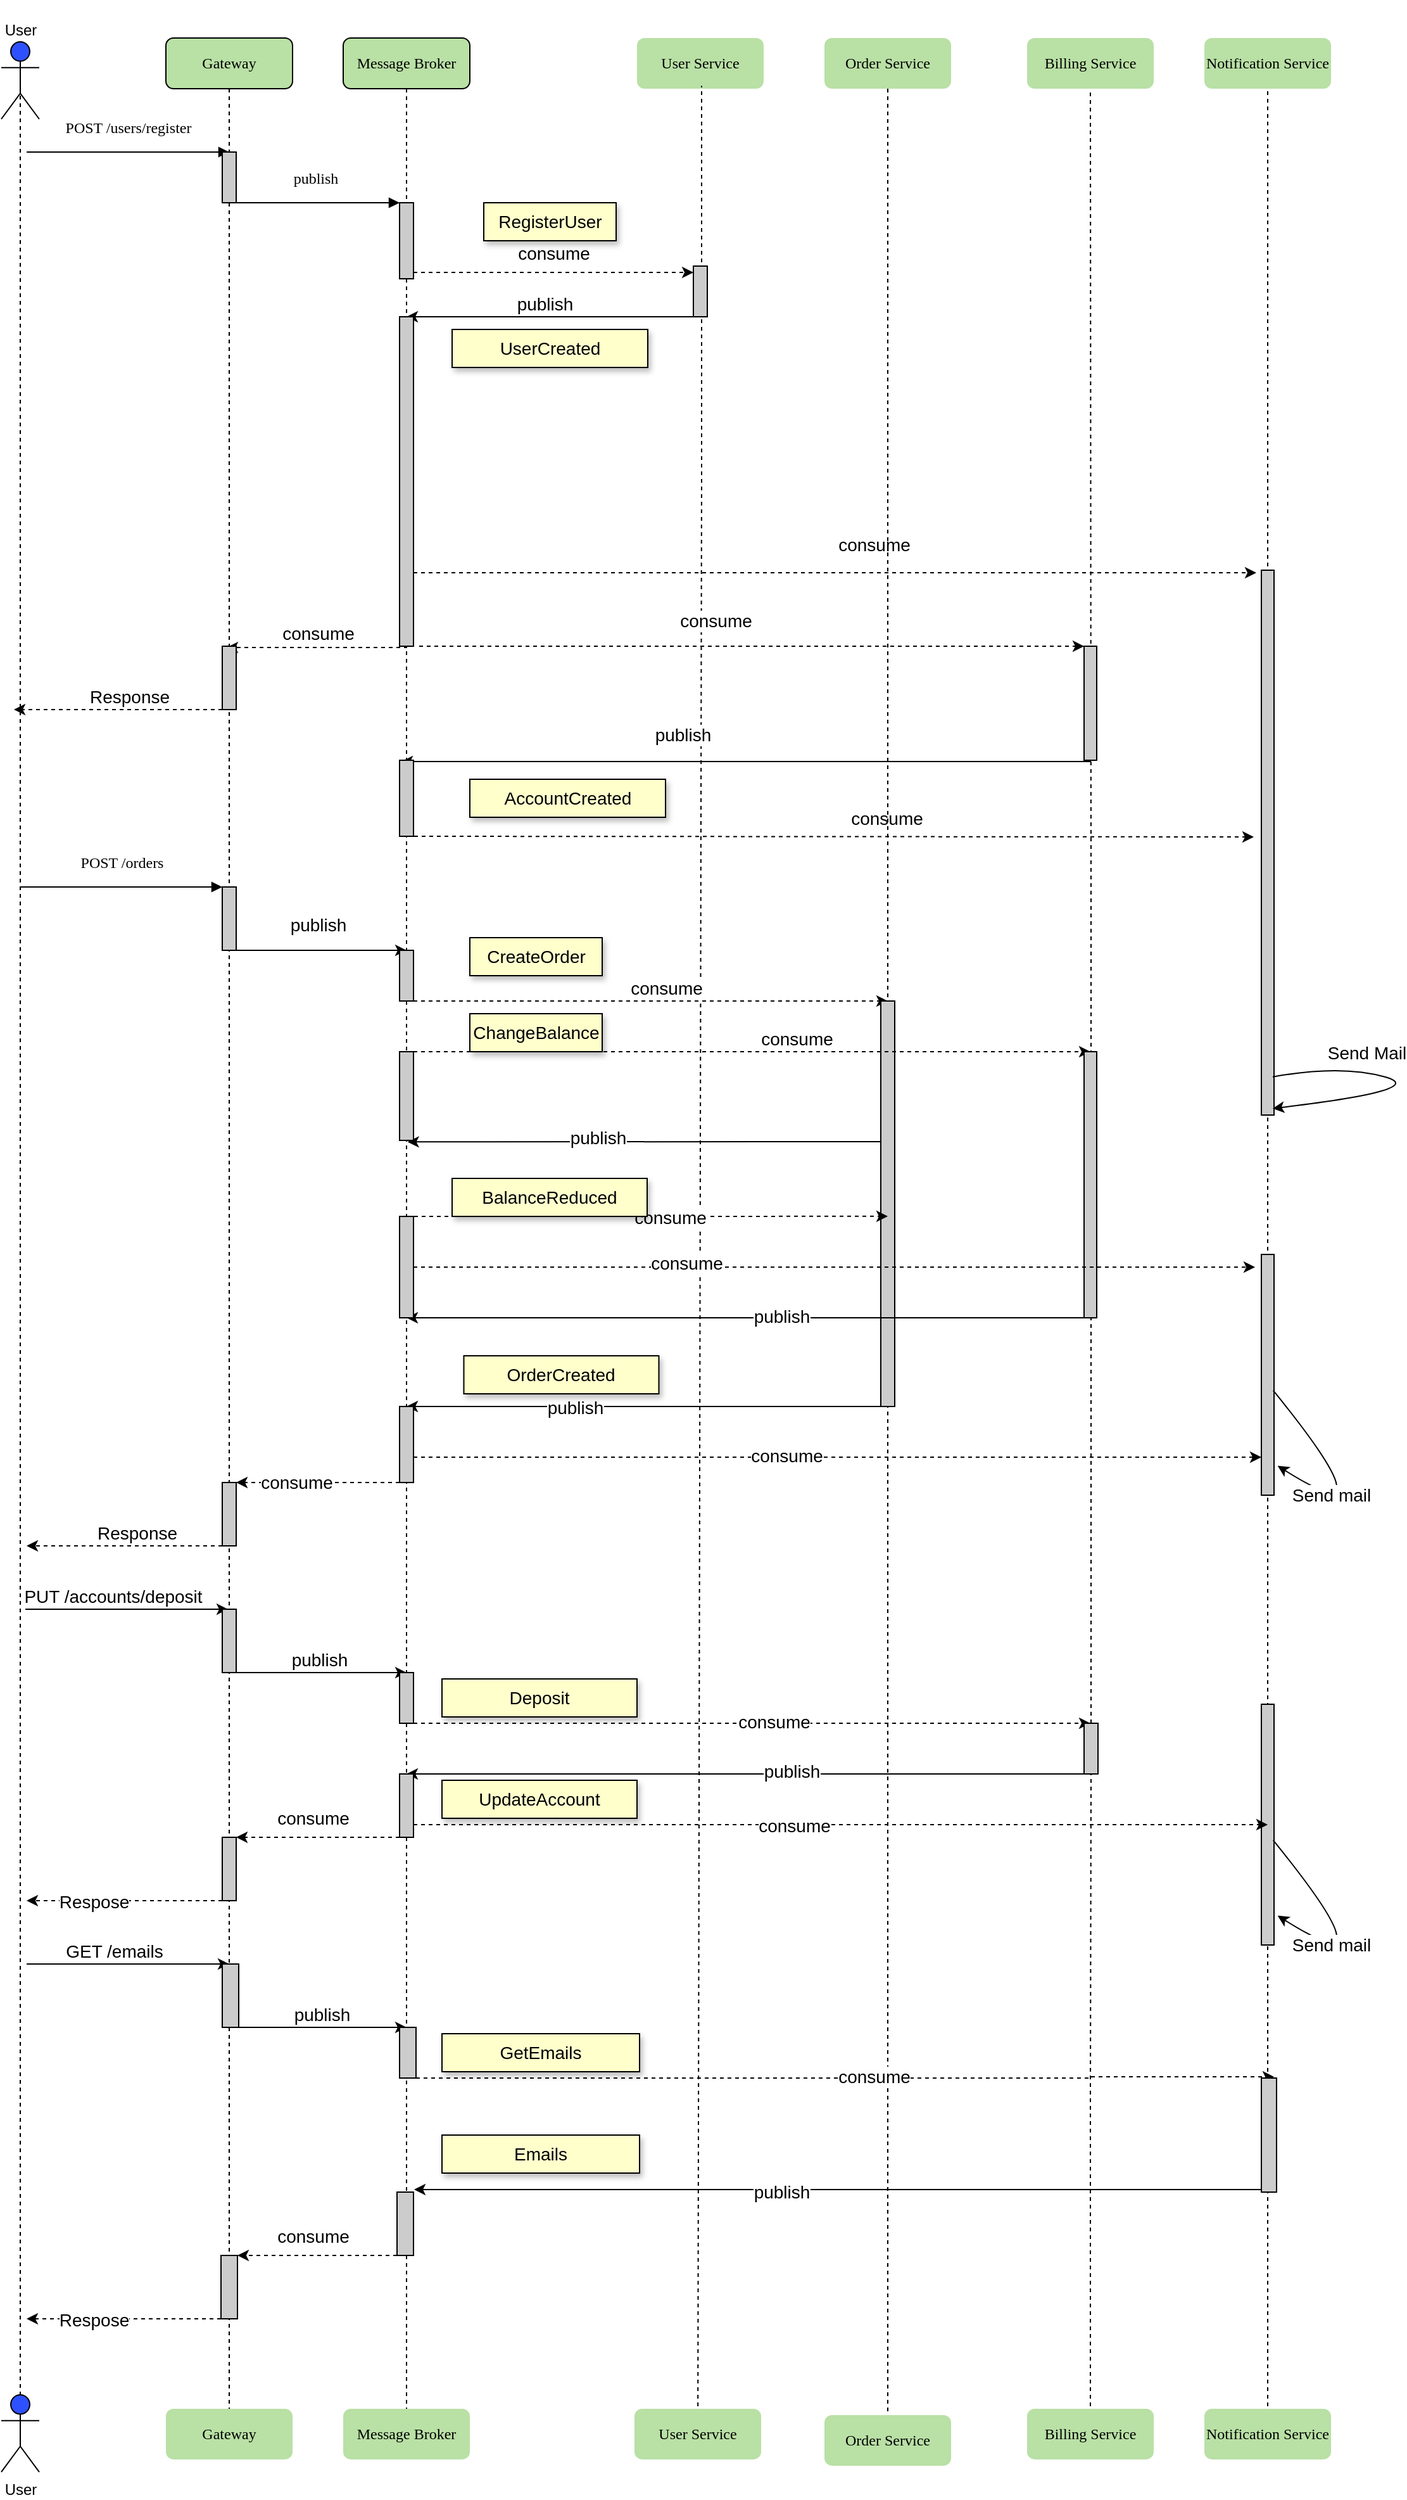 <mxfile version="14.6.13" type="device"><diagram name="Page-1" id="13e1069c-82ec-6db2-03f1-153e76fe0fe0"><mxGraphModel dx="1182" dy="802" grid="1" gridSize="10" guides="1" tooltips="1" connect="1" arrows="1" fold="1" page="1" pageScale="1" pageWidth="1100" pageHeight="850" background="#ffffff" math="0" shadow="0"><root><mxCell id="0"/><mxCell id="1" parent="0"/><mxCell id="2SGo871ynbZVCUoKekH2-67" style="edgeStyle=elbowEdgeStyle;rounded=0;sketch=0;orthogonalLoop=1;jettySize=auto;elbow=vertical;html=1;shadow=0;dashed=1;fontSize=14;endArrow=none;endFill=0;" parent="1" source="2SGo871ynbZVCUoKekH2-16" target="7baba1c4bc27f4b0-5" edge="1"><mxGeometry relative="1" as="geometry"><mxPoint x="1040" y="930" as="sourcePoint"/></mxGeometry></mxCell><mxCell id="7baba1c4bc27f4b0-3" value="User Service" style="shape=umlLifeline;perimeter=lifelinePerimeter;whiteSpace=wrap;html=1;container=1;collapsible=0;recursiveResize=0;outlineConnect=0;rounded=1;shadow=0;comic=0;labelBackgroundColor=none;strokeWidth=1;fontFamily=Verdana;fontSize=12;align=center;fillColor=#B9E0A5;strokeColor=none;" parent="1" vertex="1"><mxGeometry x="542" y="70" width="100" height="630" as="geometry"/></mxCell><mxCell id="7baba1c4bc27f4b0-4" value="Billing Service" style="shape=umlLifeline;perimeter=lifelinePerimeter;whiteSpace=wrap;html=1;container=1;collapsible=0;recursiveResize=0;outlineConnect=0;rounded=1;shadow=0;comic=0;labelBackgroundColor=none;strokeWidth=1;fontFamily=Verdana;fontSize=12;align=center;fillColor=#B9E0A5;strokeColor=none;" parent="1" vertex="1"><mxGeometry x="850" y="70" width="100" height="40" as="geometry"/></mxCell><mxCell id="7baba1c4bc27f4b0-5" value="Notification Service" style="shape=umlLifeline;perimeter=lifelinePerimeter;whiteSpace=wrap;html=1;container=1;collapsible=0;recursiveResize=0;outlineConnect=0;rounded=1;shadow=0;comic=0;labelBackgroundColor=none;strokeWidth=1;fontFamily=Verdana;fontSize=12;align=center;fillColor=#B9E0A5;strokeColor=none;" parent="1" vertex="1"><mxGeometry x="990" y="70" width="100" height="40" as="geometry"/></mxCell><mxCell id="7baba1c4bc27f4b0-19" value="" style="html=1;points=[];perimeter=orthogonalPerimeter;rounded=0;shadow=0;comic=0;labelBackgroundColor=none;strokeWidth=1;fontFamily=Verdana;fontSize=12;align=center;fillColor=#CCCCCC;" parent="1" vertex="1"><mxGeometry x="1035" y="490" width="10" height="430" as="geometry"/></mxCell><mxCell id="2SGo871ynbZVCUoKekH2-10" value="" style="group" parent="1" vertex="1" connectable="0"><mxGeometry x="40" y="40" width="30" height="650" as="geometry"/></mxCell><mxCell id="2SGo871ynbZVCUoKekH2-1" value="User" style="shape=umlActor;verticalLabelPosition=top;verticalAlign=bottom;html=1;outlineConnect=0;fillColor=#2E51FF;labelPosition=center;align=center;" parent="2SGo871ynbZVCUoKekH2-10" vertex="1"><mxGeometry y="33.051" width="30" height="60.937" as="geometry"/></mxCell><mxCell id="2SGo871ynbZVCUoKekH2-63" style="edgeStyle=elbowEdgeStyle;rounded=0;sketch=0;orthogonalLoop=1;jettySize=auto;elbow=vertical;html=1;entryX=0.51;entryY=0.06;entryDx=0;entryDy=0;entryPerimeter=0;shadow=0;dashed=1;fontSize=14;endArrow=none;endFill=0;" parent="1" source="2SGo871ynbZVCUoKekH2-13" target="7baba1c4bc27f4b0-3" edge="1"><mxGeometry relative="1" as="geometry"><mxPoint x="591.5" y="820" as="sourcePoint"/><Array as="points"><mxPoint x="593" y="420"/></Array></mxGeometry></mxCell><mxCell id="2SGo871ynbZVCUoKekH2-13" value="User Service" style="shape=umlLifeline;perimeter=lifelinePerimeter;whiteSpace=wrap;html=1;container=0;collapsible=0;recursiveResize=0;outlineConnect=0;rounded=1;shadow=0;comic=0;labelBackgroundColor=none;strokeWidth=1;fontFamily=Verdana;fontSize=12;align=center;fillColor=#B9E0A5;strokeColor=none;" parent="1" vertex="1"><mxGeometry x="540" y="1940.94" width="100" height="50" as="geometry"/></mxCell><mxCell id="2SGo871ynbZVCUoKekH2-65" style="edgeStyle=elbowEdgeStyle;rounded=0;sketch=0;orthogonalLoop=1;jettySize=auto;elbow=vertical;html=1;shadow=0;dashed=1;fontSize=14;endArrow=none;endFill=0;startArrow=none;" parent="1" source="PT2ztlBjBJX27ebgsOIJ-13" target="7baba1c4bc27f4b0-4" edge="1"><mxGeometry relative="1" as="geometry"><mxPoint x="900" y="930" as="sourcePoint"/><mxPoint x="920" y="220" as="targetPoint"/></mxGeometry></mxCell><mxCell id="2SGo871ynbZVCUoKekH2-16" value="Notification Service" style="shape=umlLifeline;perimeter=lifelinePerimeter;whiteSpace=wrap;html=1;container=0;collapsible=0;recursiveResize=0;outlineConnect=0;rounded=1;shadow=0;comic=0;labelBackgroundColor=none;strokeWidth=1;fontFamily=Verdana;fontSize=12;align=center;fillColor=#B9E0A5;strokeColor=none;" parent="1" vertex="1"><mxGeometry x="990" y="1940.94" width="100" height="50" as="geometry"/></mxCell><mxCell id="2SGo871ynbZVCUoKekH2-18" style="edgeStyle=elbowEdgeStyle;rounded=0;sketch=0;orthogonalLoop=1;jettySize=auto;elbow=vertical;html=1;exitX=0.5;exitY=0.5;exitDx=0;exitDy=0;exitPerimeter=0;shadow=0;endArrow=none;endFill=0;dashed=1;" parent="1" source="2SGo871ynbZVCUoKekH2-1" target="2SGo871ynbZVCUoKekH2-8" edge="1"><mxGeometry relative="1" as="geometry"><mxPoint x="55" y="680" as="targetPoint"/></mxGeometry></mxCell><mxCell id="2SGo871ynbZVCUoKekH2-24" style="edgeStyle=elbowEdgeStyle;rounded=0;sketch=0;orthogonalLoop=1;jettySize=auto;elbow=vertical;html=1;shadow=0;dashed=1;endArrow=none;endFill=0;" parent="1" source="2SGo871ynbZVCUoKekH2-20" target="2SGo871ynbZVCUoKekH2-22" edge="1"><mxGeometry relative="1" as="geometry"/></mxCell><mxCell id="2SGo871ynbZVCUoKekH2-20" value="Gateway" style="shape=umlLifeline;perimeter=lifelinePerimeter;whiteSpace=wrap;html=1;container=1;collapsible=0;recursiveResize=0;outlineConnect=0;rounded=1;shadow=0;comic=0;labelBackgroundColor=none;strokeWidth=1;fontFamily=Verdana;fontSize=12;align=center;fillColor=#B9E0A5;size=40;" parent="1" vertex="1"><mxGeometry x="170" y="70" width="100" height="40" as="geometry"/></mxCell><mxCell id="2SGo871ynbZVCUoKekH2-22" value="Gateway" style="shape=umlLifeline;perimeter=lifelinePerimeter;whiteSpace=wrap;html=1;container=0;collapsible=0;recursiveResize=0;outlineConnect=0;rounded=1;shadow=0;comic=0;labelBackgroundColor=none;strokeWidth=1;fontFamily=Verdana;fontSize=12;align=center;fillColor=#B9E0A5;strokeColor=none;" parent="1" vertex="1"><mxGeometry x="170" y="1940.94" width="100" height="50" as="geometry"/></mxCell><mxCell id="7baba1c4bc27f4b0-11" value="POST /users/register" style="html=1;verticalAlign=bottom;endArrow=block;labelBackgroundColor=none;fontFamily=Verdana;fontSize=12;edgeStyle=elbowEdgeStyle;elbow=vertical;" parent="1" edge="1"><mxGeometry y="10" relative="1" as="geometry"><mxPoint x="60" y="160" as="sourcePoint"/><mxPoint x="220" y="160" as="targetPoint"/><Array as="points"/><mxPoint as="offset"/></mxGeometry></mxCell><mxCell id="2SGo871ynbZVCUoKekH2-26" style="edgeStyle=elbowEdgeStyle;rounded=0;sketch=0;orthogonalLoop=1;jettySize=auto;elbow=vertical;html=1;shadow=0;dashed=1;endArrow=none;endFill=0;" parent="1" source="2SGo871ynbZVCUoKekH2-27" target="2SGo871ynbZVCUoKekH2-28" edge="1"><mxGeometry relative="1" as="geometry"/></mxCell><mxCell id="2SGo871ynbZVCUoKekH2-27" value="Message Broker" style="shape=umlLifeline;perimeter=lifelinePerimeter;whiteSpace=wrap;html=1;container=1;collapsible=0;recursiveResize=0;outlineConnect=0;rounded=1;shadow=0;comic=0;labelBackgroundColor=none;strokeWidth=1;fontFamily=Verdana;fontSize=12;align=center;fillColor=#B9E0A5;size=40;" parent="1" vertex="1"><mxGeometry x="310" y="70" width="100" height="40" as="geometry"/></mxCell><mxCell id="2SGo871ynbZVCUoKekH2-28" value="Message Broker" style="shape=umlLifeline;perimeter=lifelinePerimeter;whiteSpace=wrap;html=1;container=0;collapsible=0;recursiveResize=0;outlineConnect=0;rounded=1;shadow=0;comic=0;labelBackgroundColor=none;strokeWidth=1;fontFamily=Verdana;fontSize=12;align=center;fillColor=#B9E0A5;strokeColor=none;" parent="1" vertex="1"><mxGeometry x="310" y="1940.94" width="100" height="50" as="geometry"/></mxCell><mxCell id="2SGo871ynbZVCUoKekH2-51" style="edgeStyle=elbowEdgeStyle;rounded=0;sketch=0;orthogonalLoop=1;jettySize=auto;elbow=vertical;html=1;shadow=0;dashed=1;fontSize=14;endArrow=classic;endFill=1;" parent="1" source="2SGo871ynbZVCUoKekH2-29" target="2SGo871ynbZVCUoKekH2-32" edge="1"><mxGeometry relative="1" as="geometry"/></mxCell><mxCell id="2SGo871ynbZVCUoKekH2-53" value="consume" style="edgeLabel;html=1;align=center;verticalAlign=middle;resizable=0;points=[];fontSize=14;" parent="2SGo871ynbZVCUoKekH2-51" vertex="1" connectable="0"><mxGeometry x="0.292" y="-3" relative="1" as="geometry"><mxPoint x="-33" y="-18" as="offset"/></mxGeometry></mxCell><mxCell id="2SGo871ynbZVCUoKekH2-29" value="" style="html=1;points=[];perimeter=orthogonalPerimeter;rounded=0;shadow=0;comic=0;labelBackgroundColor=none;strokeWidth=1;fontFamily=Verdana;fontSize=12;align=center;fillColor=#CCCCCC;" parent="1" vertex="1"><mxGeometry x="354.5" y="200" width="11" height="60" as="geometry"/></mxCell><mxCell id="2SGo871ynbZVCUoKekH2-30" value="publish" style="html=1;verticalAlign=bottom;endArrow=block;labelBackgroundColor=none;fontFamily=Verdana;fontSize=12;edgeStyle=elbowEdgeStyle;elbow=vertical;" parent="1" target="2SGo871ynbZVCUoKekH2-29" edge="1"><mxGeometry y="10" relative="1" as="geometry"><mxPoint x="220" y="200" as="sourcePoint"/><mxPoint x="320" y="190" as="targetPoint"/><Array as="points"><mxPoint x="287" y="200"/></Array><mxPoint as="offset"/></mxGeometry></mxCell><mxCell id="2SGo871ynbZVCUoKekH2-35" style="edgeStyle=elbowEdgeStyle;rounded=0;sketch=0;orthogonalLoop=1;jettySize=auto;elbow=vertical;html=1;shadow=0;fontSize=14;endArrow=classic;endFill=1;" parent="1" source="2SGo871ynbZVCUoKekH2-32" edge="1"><mxGeometry relative="1" as="geometry"><mxPoint x="360" y="290" as="targetPoint"/><Array as="points"><mxPoint x="400" y="290"/></Array></mxGeometry></mxCell><mxCell id="2SGo871ynbZVCUoKekH2-36" value="publish" style="edgeLabel;html=1;align=center;verticalAlign=middle;resizable=0;points=[];fontSize=14;" parent="2SGo871ynbZVCUoKekH2-35" vertex="1" connectable="0"><mxGeometry x="0.036" y="1" relative="1" as="geometry"><mxPoint y="-11" as="offset"/></mxGeometry></mxCell><mxCell id="2SGo871ynbZVCUoKekH2-32" value="" style="html=1;points=[];perimeter=orthogonalPerimeter;rounded=0;shadow=0;comic=0;labelBackgroundColor=none;strokeWidth=1;fontFamily=Verdana;fontSize=12;align=center;fillColor=#CCCCCC;" parent="1" vertex="1"><mxGeometry x="586.5" y="250" width="11" height="40" as="geometry"/></mxCell><mxCell id="2SGo871ynbZVCUoKekH2-37" value="RegisterUser" style="rounded=0;whiteSpace=wrap;html=1;shadow=1;fontSize=14;strokeColor=#000000;fillColor=#FFFFCC;" parent="1" vertex="1"><mxGeometry x="421" y="200" width="104.5" height="30" as="geometry"/></mxCell><mxCell id="2SGo871ynbZVCUoKekH2-38" value="UserCreated" style="rounded=0;whiteSpace=wrap;html=1;shadow=1;fontSize=14;strokeColor=#000000;fillColor=#FFFFCC;" parent="1" vertex="1"><mxGeometry x="396" y="300" width="154.5" height="30" as="geometry"/></mxCell><mxCell id="2SGo871ynbZVCUoKekH2-128" style="edgeStyle=elbowEdgeStyle;rounded=0;sketch=0;orthogonalLoop=1;jettySize=auto;elbow=vertical;html=1;entryX=-0.4;entryY=0.005;entryDx=0;entryDy=0;entryPerimeter=0;shadow=0;dashed=1;fontSize=14;startArrow=none;startFill=0;endArrow=classic;endFill=1;" parent="1" source="2SGo871ynbZVCUoKekH2-40" target="7baba1c4bc27f4b0-19" edge="1"><mxGeometry relative="1" as="geometry"/></mxCell><mxCell id="2SGo871ynbZVCUoKekH2-129" value="consume" style="edgeLabel;html=1;align=center;verticalAlign=middle;resizable=0;points=[];fontSize=14;" parent="2SGo871ynbZVCUoKekH2-128" vertex="1" connectable="0"><mxGeometry x="0.035" y="-2" relative="1" as="geometry"><mxPoint x="19" y="-24" as="offset"/></mxGeometry></mxCell><mxCell id="2SGo871ynbZVCUoKekH2-132" style="edgeStyle=elbowEdgeStyle;rounded=0;sketch=0;orthogonalLoop=1;jettySize=auto;elbow=vertical;html=1;entryX=0.318;entryY=0.02;entryDx=0;entryDy=0;entryPerimeter=0;shadow=0;dashed=1;fontSize=14;startArrow=none;startFill=0;endArrow=classic;endFill=1;" parent="1" source="2SGo871ynbZVCUoKekH2-40" target="2SGo871ynbZVCUoKekH2-79" edge="1"><mxGeometry relative="1" as="geometry"><Array as="points"><mxPoint x="290" y="551"/></Array></mxGeometry></mxCell><mxCell id="2SGo871ynbZVCUoKekH2-133" value="consume" style="edgeLabel;html=1;align=center;verticalAlign=middle;resizable=0;points=[];fontSize=14;" parent="2SGo871ynbZVCUoKekH2-132" vertex="1" connectable="0"><mxGeometry x="0.287" y="4" relative="1" as="geometry"><mxPoint x="21" y="-15" as="offset"/></mxGeometry></mxCell><mxCell id="2SGo871ynbZVCUoKekH2-40" value="" style="html=1;points=[];perimeter=orthogonalPerimeter;rounded=0;shadow=0;comic=0;labelBackgroundColor=none;strokeWidth=1;fontFamily=Verdana;fontSize=12;align=center;fillColor=#CCCCCC;" parent="1" vertex="1"><mxGeometry x="354.5" y="290" width="11" height="260" as="geometry"/></mxCell><mxCell id="2SGo871ynbZVCUoKekH2-8" value="User" style="shape=umlActor;verticalLabelPosition=bottom;verticalAlign=top;html=1;outlineConnect=0;fillColor=#2E51FF;" parent="1" vertex="1"><mxGeometry x="40" y="1930.003" width="30" height="60.937" as="geometry"/></mxCell><mxCell id="2SGo871ynbZVCUoKekH2-76" value="" style="curved=1;endArrow=classic;html=1;shadow=0;fontSize=14;entryX=0.9;entryY=0.988;entryDx=0;entryDy=0;entryPerimeter=0;exitX=0.9;exitY=0.93;exitDx=0;exitDy=0;exitPerimeter=0;" parent="1" source="7baba1c4bc27f4b0-19" target="7baba1c4bc27f4b0-19" edge="1"><mxGeometry width="50" height="50" relative="1" as="geometry"><mxPoint x="1100" y="710" as="sourcePoint"/><mxPoint x="740" y="400" as="targetPoint"/><Array as="points"><mxPoint x="1098" y="880"/><mxPoint x="1168" y="900"/></Array></mxGeometry></mxCell><mxCell id="2SGo871ynbZVCUoKekH2-77" value="Send Mail" style="edgeLabel;html=1;align=center;verticalAlign=middle;resizable=0;points=[];fontSize=14;" parent="2SGo871ynbZVCUoKekH2-76" vertex="1" connectable="0"><mxGeometry x="-0.465" y="-5" relative="1" as="geometry"><mxPoint x="9" y="-18" as="offset"/></mxGeometry></mxCell><mxCell id="2SGo871ynbZVCUoKekH2-78" value="" style="html=1;points=[];perimeter=orthogonalPerimeter;rounded=0;shadow=0;comic=0;labelBackgroundColor=none;strokeWidth=1;fontFamily=Verdana;fontSize=12;align=center;fillColor=#CCCCCC;" parent="1" vertex="1"><mxGeometry x="214.5" y="160" width="11" height="40" as="geometry"/></mxCell><mxCell id="2SGo871ynbZVCUoKekH2-130" style="edgeStyle=elbowEdgeStyle;rounded=0;sketch=0;orthogonalLoop=1;jettySize=auto;elbow=vertical;html=1;shadow=0;dashed=1;fontSize=14;startArrow=none;startFill=0;endArrow=classic;endFill=1;" parent="1" source="2SGo871ynbZVCUoKekH2-79" edge="1"><mxGeometry relative="1" as="geometry"><mxPoint x="50" y="600" as="targetPoint"/></mxGeometry></mxCell><mxCell id="2SGo871ynbZVCUoKekH2-131" value="Response" style="edgeLabel;html=1;align=center;verticalAlign=middle;resizable=0;points=[];fontSize=14;" parent="2SGo871ynbZVCUoKekH2-130" vertex="1" connectable="0"><mxGeometry x="0.198" y="-1" relative="1" as="geometry"><mxPoint x="25" y="-9" as="offset"/></mxGeometry></mxCell><mxCell id="2SGo871ynbZVCUoKekH2-79" value="" style="html=1;points=[];perimeter=orthogonalPerimeter;rounded=0;shadow=0;comic=0;labelBackgroundColor=none;strokeWidth=1;fontFamily=Verdana;fontSize=12;align=center;fillColor=#CCCCCC;" parent="1" vertex="1"><mxGeometry x="214.5" y="550" width="11" height="50" as="geometry"/></mxCell><mxCell id="2SGo871ynbZVCUoKekH2-102" style="edgeStyle=elbowEdgeStyle;rounded=0;sketch=0;orthogonalLoop=1;jettySize=auto;elbow=vertical;html=1;entryX=0.136;entryY=0.025;entryDx=0;entryDy=0;entryPerimeter=0;shadow=0;fontSize=14;endArrow=classic;endFill=1;" parent="1" source="7baba1c4bc27f4b0-16" target="2SGo871ynbZVCUoKekH2-101" edge="1"><mxGeometry relative="1" as="geometry"><Array as="points"><mxPoint x="541" y="641"/></Array></mxGeometry></mxCell><mxCell id="2SGo871ynbZVCUoKekH2-103" value="publish" style="edgeLabel;html=1;align=center;verticalAlign=middle;resizable=0;points=[];fontSize=14;" parent="2SGo871ynbZVCUoKekH2-102" vertex="1" connectable="0"><mxGeometry x="0.197" y="-1" relative="1" as="geometry"><mxPoint x="3" y="-20" as="offset"/></mxGeometry></mxCell><mxCell id="7baba1c4bc27f4b0-16" value="" style="html=1;points=[];perimeter=orthogonalPerimeter;rounded=0;shadow=0;comic=0;labelBackgroundColor=none;strokeWidth=1;fontFamily=Verdana;fontSize=12;align=center;fillColor=#CCCCCC;" parent="1" vertex="1"><mxGeometry x="895" y="550" width="10" height="90" as="geometry"/></mxCell><mxCell id="2SGo871ynbZVCUoKekH2-122" style="edgeStyle=elbowEdgeStyle;rounded=0;sketch=0;orthogonalLoop=1;jettySize=auto;elbow=vertical;html=1;shadow=0;fontSize=14;startArrow=none;startFill=0;endArrow=classic;endFill=1;dashed=1;entryX=-0.6;entryY=0.491;entryDx=0;entryDy=0;entryPerimeter=0;" parent="1" source="2SGo871ynbZVCUoKekH2-101" target="7baba1c4bc27f4b0-19" edge="1"><mxGeometry relative="1" as="geometry"><mxPoint x="860" y="700" as="targetPoint"/></mxGeometry></mxCell><mxCell id="2SGo871ynbZVCUoKekH2-127" value="consume" style="edgeLabel;html=1;align=center;verticalAlign=middle;resizable=0;points=[];fontSize=14;" parent="2SGo871ynbZVCUoKekH2-122" vertex="1" connectable="0"><mxGeometry x="0.078" y="-3" relative="1" as="geometry"><mxPoint x="18" y="-18" as="offset"/></mxGeometry></mxCell><mxCell id="2SGo871ynbZVCUoKekH2-101" value="" style="html=1;points=[];perimeter=orthogonalPerimeter;rounded=0;shadow=0;comic=0;labelBackgroundColor=none;strokeWidth=1;fontFamily=Verdana;fontSize=12;align=center;fillColor=#CCCCCC;" parent="1" vertex="1"><mxGeometry x="354.5" y="640" width="11" height="60" as="geometry"/></mxCell><mxCell id="2SGo871ynbZVCUoKekH2-107" value="" style="endArrow=classic;dashed=1;html=1;shadow=0;fontSize=14;entryX=0;entryY=0;entryDx=0;entryDy=0;entryPerimeter=0;startArrow=none;startFill=0;endFill=1;" parent="1" target="7baba1c4bc27f4b0-16" edge="1"><mxGeometry width="50" height="50" relative="1" as="geometry"><mxPoint x="370" y="550" as="sourcePoint"/><mxPoint x="570" y="410" as="targetPoint"/></mxGeometry></mxCell><mxCell id="2SGo871ynbZVCUoKekH2-110" value="consume" style="edgeLabel;html=1;align=center;verticalAlign=middle;resizable=0;points=[];fontSize=14;" parent="2SGo871ynbZVCUoKekH2-107" vertex="1" connectable="0"><mxGeometry x="-0.244" y="-4" relative="1" as="geometry"><mxPoint x="35" y="-24" as="offset"/></mxGeometry></mxCell><mxCell id="2SGo871ynbZVCUoKekH2-113" value="AccountCreated" style="rounded=0;whiteSpace=wrap;html=1;shadow=1;fontSize=14;strokeColor=#000000;fillColor=#FFFFCC;" parent="1" vertex="1"><mxGeometry x="410" y="655" width="154.5" height="30" as="geometry"/></mxCell><mxCell id="BUiOyoxgvekcsGHOuLsY-4" style="edgeStyle=orthogonalEdgeStyle;rounded=0;orthogonalLoop=1;jettySize=auto;html=1;dashed=1;fontSize=14;endArrow=classic;endFill=1;" parent="1" source="BUiOyoxgvekcsGHOuLsY-2" target="BUiOyoxgvekcsGHOuLsY-1" edge="1"><mxGeometry relative="1" as="geometry"/></mxCell><mxCell id="BUiOyoxgvekcsGHOuLsY-2" value="Order Service" style="shape=umlLifeline;perimeter=lifelinePerimeter;whiteSpace=wrap;html=1;container=1;collapsible=0;recursiveResize=0;outlineConnect=0;rounded=1;shadow=0;comic=0;labelBackgroundColor=none;strokeWidth=1;fontFamily=Verdana;fontSize=12;align=center;fillColor=#B9E0A5;strokeColor=none;" parent="1" vertex="1"><mxGeometry x="690" y="70" width="100" height="40" as="geometry"/></mxCell><mxCell id="BUiOyoxgvekcsGHOuLsY-1" value="Order Service" style="shape=umlLifeline;perimeter=lifelinePerimeter;whiteSpace=wrap;html=1;container=1;collapsible=0;recursiveResize=0;outlineConnect=0;rounded=1;shadow=0;comic=0;labelBackgroundColor=none;strokeWidth=1;fontFamily=Verdana;fontSize=12;align=center;fillColor=#B9E0A5;strokeColor=none;" parent="1" vertex="1"><mxGeometry x="690" y="1945.94" width="100" height="40" as="geometry"/></mxCell><mxCell id="BUiOyoxgvekcsGHOuLsY-6" value="POST /orders" style="html=1;verticalAlign=bottom;endArrow=block;labelBackgroundColor=none;fontFamily=Verdana;fontSize=12;edgeStyle=elbowEdgeStyle;elbow=vertical;" parent="1" edge="1"><mxGeometry y="10" relative="1" as="geometry"><mxPoint x="54.5" y="740" as="sourcePoint"/><mxPoint x="214.5" y="740" as="targetPoint"/><Array as="points"/><mxPoint as="offset"/></mxGeometry></mxCell><mxCell id="BUiOyoxgvekcsGHOuLsY-7" style="edgeStyle=elbowEdgeStyle;rounded=0;sketch=0;orthogonalLoop=1;jettySize=auto;elbow=vertical;html=1;shadow=0;dashed=1;fontSize=14;startArrow=none;startFill=0;endArrow=classic;endFill=1;" parent="1" source="BUiOyoxgvekcsGHOuLsY-42" edge="1"><mxGeometry relative="1" as="geometry"><mxPoint x="60" y="1260" as="targetPoint"/><mxPoint x="214.5" y="1180" as="sourcePoint"/><Array as="points"><mxPoint x="132" y="1260"/></Array></mxGeometry></mxCell><mxCell id="BUiOyoxgvekcsGHOuLsY-8" value="Response" style="edgeLabel;html=1;align=center;verticalAlign=middle;resizable=0;points=[];fontSize=14;" parent="BUiOyoxgvekcsGHOuLsY-7" vertex="1" connectable="0"><mxGeometry x="0.198" y="-1" relative="1" as="geometry"><mxPoint x="25" y="-9" as="offset"/></mxGeometry></mxCell><mxCell id="BUiOyoxgvekcsGHOuLsY-10" style="edgeStyle=orthogonalEdgeStyle;rounded=0;orthogonalLoop=1;jettySize=auto;html=1;fontSize=14;endArrow=classic;endFill=1;" parent="1" source="BUiOyoxgvekcsGHOuLsY-9" edge="1"><mxGeometry relative="1" as="geometry"><mxPoint x="360" y="790" as="targetPoint"/><Array as="points"><mxPoint x="220" y="790"/></Array></mxGeometry></mxCell><mxCell id="BUiOyoxgvekcsGHOuLsY-17" value="publish" style="edgeLabel;html=1;align=center;verticalAlign=middle;resizable=0;points=[];fontSize=14;" parent="BUiOyoxgvekcsGHOuLsY-10" vertex="1" connectable="0"><mxGeometry x="-0.335" y="2" relative="1" as="geometry"><mxPoint x="20" y="-18" as="offset"/></mxGeometry></mxCell><mxCell id="BUiOyoxgvekcsGHOuLsY-9" value="" style="html=1;points=[];perimeter=orthogonalPerimeter;rounded=0;shadow=0;comic=0;labelBackgroundColor=none;strokeWidth=1;fontFamily=Verdana;fontSize=12;align=center;fillColor=#CCCCCC;" parent="1" vertex="1"><mxGeometry x="214.5" y="740" width="11" height="50" as="geometry"/></mxCell><mxCell id="BUiOyoxgvekcsGHOuLsY-12" style="edgeStyle=orthogonalEdgeStyle;rounded=0;orthogonalLoop=1;jettySize=auto;html=1;dashed=1;fontSize=14;endArrow=classic;endFill=1;" parent="1" source="BUiOyoxgvekcsGHOuLsY-11" edge="1"><mxGeometry relative="1" as="geometry"><mxPoint x="740" y="830" as="targetPoint"/><Array as="points"><mxPoint x="520" y="830"/><mxPoint x="520" y="830"/></Array></mxGeometry></mxCell><mxCell id="BUiOyoxgvekcsGHOuLsY-13" value="consume" style="edgeLabel;html=1;align=center;verticalAlign=middle;resizable=0;points=[];fontSize=14;" parent="BUiOyoxgvekcsGHOuLsY-12" vertex="1" connectable="0"><mxGeometry x="0.062" y="2" relative="1" as="geometry"><mxPoint y="-8" as="offset"/></mxGeometry></mxCell><mxCell id="BUiOyoxgvekcsGHOuLsY-11" value="" style="html=1;points=[];perimeter=orthogonalPerimeter;rounded=0;shadow=0;comic=0;labelBackgroundColor=none;strokeWidth=1;fontFamily=Verdana;fontSize=12;align=center;fillColor=#CCCCCC;" parent="1" vertex="1"><mxGeometry x="354.5" y="790" width="11" height="40" as="geometry"/></mxCell><mxCell id="BUiOyoxgvekcsGHOuLsY-25" style="edgeStyle=orthogonalEdgeStyle;rounded=0;orthogonalLoop=1;jettySize=auto;html=1;entryX=0.575;entryY=1.017;entryDx=0;entryDy=0;entryPerimeter=0;fontSize=14;endArrow=classic;endFill=1;" parent="1" source="BUiOyoxgvekcsGHOuLsY-14" target="BUiOyoxgvekcsGHOuLsY-20" edge="1"><mxGeometry relative="1" as="geometry"><Array as="points"><mxPoint x="640" y="941"/><mxPoint x="640" y="941"/></Array></mxGeometry></mxCell><mxCell id="BUiOyoxgvekcsGHOuLsY-45" value="publish" style="edgeLabel;html=1;align=center;verticalAlign=middle;resizable=0;points=[];fontSize=14;" parent="BUiOyoxgvekcsGHOuLsY-25" vertex="1" connectable="0"><mxGeometry x="0.2" y="-3" relative="1" as="geometry"><mxPoint as="offset"/></mxGeometry></mxCell><mxCell id="BUiOyoxgvekcsGHOuLsY-32" style="edgeStyle=orthogonalEdgeStyle;rounded=0;orthogonalLoop=1;jettySize=auto;html=1;fontSize=14;endArrow=classic;endFill=1;" parent="1" source="BUiOyoxgvekcsGHOuLsY-14" edge="1"><mxGeometry relative="1" as="geometry"><mxPoint x="360" y="1150" as="targetPoint"/><Array as="points"><mxPoint x="620" y="1150"/><mxPoint x="620" y="1150"/></Array></mxGeometry></mxCell><mxCell id="BUiOyoxgvekcsGHOuLsY-33" value="publish" style="edgeLabel;html=1;align=center;verticalAlign=middle;resizable=0;points=[];fontSize=14;" parent="BUiOyoxgvekcsGHOuLsY-32" vertex="1" connectable="0"><mxGeometry x="0.292" y="1" relative="1" as="geometry"><mxPoint as="offset"/></mxGeometry></mxCell><mxCell id="BUiOyoxgvekcsGHOuLsY-14" value="" style="html=1;points=[];perimeter=orthogonalPerimeter;rounded=0;shadow=0;comic=0;labelBackgroundColor=none;strokeWidth=1;fontFamily=Verdana;fontSize=12;align=center;fillColor=#CCCCCC;" parent="1" vertex="1"><mxGeometry x="734.5" y="830" width="11" height="320" as="geometry"/></mxCell><mxCell id="BUiOyoxgvekcsGHOuLsY-15" value="CreateOrder" style="rounded=0;whiteSpace=wrap;html=1;shadow=1;fontSize=14;strokeColor=#000000;fillColor=#FFFFCC;" parent="1" vertex="1"><mxGeometry x="410" y="780" width="104.5" height="30" as="geometry"/></mxCell><mxCell id="BUiOyoxgvekcsGHOuLsY-18" value="ChangeBalance" style="rounded=0;whiteSpace=wrap;html=1;shadow=1;fontSize=14;strokeColor=#000000;fillColor=#FFFFCC;" parent="1" vertex="1"><mxGeometry x="410" y="840" width="104.5" height="30" as="geometry"/></mxCell><mxCell id="BUiOyoxgvekcsGHOuLsY-21" style="edgeStyle=orthogonalEdgeStyle;rounded=0;orthogonalLoop=1;jettySize=auto;html=1;fontSize=14;endArrow=classic;endFill=1;dashed=1;" parent="1" source="BUiOyoxgvekcsGHOuLsY-20" edge="1"><mxGeometry relative="1" as="geometry"><mxPoint x="900" y="870" as="targetPoint"/><Array as="points"><mxPoint x="900" y="870"/></Array></mxGeometry></mxCell><mxCell id="BUiOyoxgvekcsGHOuLsY-22" value="consume" style="edgeLabel;html=1;align=center;verticalAlign=middle;resizable=0;points=[];fontSize=14;" parent="BUiOyoxgvekcsGHOuLsY-21" vertex="1" connectable="0"><mxGeometry x="0.132" y="-3" relative="1" as="geometry"><mxPoint y="-13" as="offset"/></mxGeometry></mxCell><mxCell id="BUiOyoxgvekcsGHOuLsY-20" value="" style="html=1;points=[];perimeter=orthogonalPerimeter;rounded=0;shadow=0;comic=0;labelBackgroundColor=none;strokeWidth=1;fontFamily=Verdana;fontSize=12;align=center;fillColor=#CCCCCC;" parent="1" vertex="1"><mxGeometry x="354.5" y="870" width="11" height="70" as="geometry"/></mxCell><mxCell id="BUiOyoxgvekcsGHOuLsY-24" style="edgeStyle=orthogonalEdgeStyle;rounded=0;orthogonalLoop=1;jettySize=auto;html=1;fontSize=14;endArrow=classic;endFill=1;" parent="1" source="BUiOyoxgvekcsGHOuLsY-23" edge="1"><mxGeometry relative="1" as="geometry"><mxPoint x="360" y="1080" as="targetPoint"/><Array as="points"><mxPoint x="360" y="1080"/></Array></mxGeometry></mxCell><mxCell id="BUiOyoxgvekcsGHOuLsY-36" value="publish" style="edgeLabel;html=1;align=center;verticalAlign=middle;resizable=0;points=[];fontSize=14;" parent="BUiOyoxgvekcsGHOuLsY-24" vertex="1" connectable="0"><mxGeometry x="-0.107" y="-1" relative="1" as="geometry"><mxPoint as="offset"/></mxGeometry></mxCell><mxCell id="BUiOyoxgvekcsGHOuLsY-23" value="" style="html=1;points=[];perimeter=orthogonalPerimeter;rounded=0;shadow=0;comic=0;labelBackgroundColor=none;strokeWidth=1;fontFamily=Verdana;fontSize=12;align=center;fillColor=#CCCCCC;" parent="1" vertex="1"><mxGeometry x="895" y="870" width="10" height="210" as="geometry"/></mxCell><mxCell id="BUiOyoxgvekcsGHOuLsY-30" style="edgeStyle=orthogonalEdgeStyle;rounded=0;orthogonalLoop=1;jettySize=auto;html=1;entryX=0.5;entryY=0.531;entryDx=0;entryDy=0;entryPerimeter=0;dashed=1;fontSize=14;endArrow=classic;endFill=1;" parent="1" source="BUiOyoxgvekcsGHOuLsY-26" target="BUiOyoxgvekcsGHOuLsY-14" edge="1"><mxGeometry relative="1" as="geometry"><Array as="points"><mxPoint x="360" y="1000"/></Array></mxGeometry></mxCell><mxCell id="BUiOyoxgvekcsGHOuLsY-31" value="consume" style="edgeLabel;html=1;align=center;verticalAlign=middle;resizable=0;points=[];fontSize=14;" parent="BUiOyoxgvekcsGHOuLsY-30" vertex="1" connectable="0"><mxGeometry x="0.094" y="-1" relative="1" as="geometry"><mxPoint as="offset"/></mxGeometry></mxCell><mxCell id="PT2ztlBjBJX27ebgsOIJ-5" style="edgeStyle=orthogonalEdgeStyle;rounded=0;orthogonalLoop=1;jettySize=auto;html=1;fontSize=14;startArrow=none;startFill=0;endArrow=classic;endFill=1;dashed=1;" parent="1" source="BUiOyoxgvekcsGHOuLsY-26" edge="1"><mxGeometry relative="1" as="geometry"><mxPoint x="1030" y="1040" as="targetPoint"/></mxGeometry></mxCell><mxCell id="PT2ztlBjBJX27ebgsOIJ-6" value="consume" style="edgeLabel;html=1;align=center;verticalAlign=middle;resizable=0;points=[];fontSize=14;" parent="PT2ztlBjBJX27ebgsOIJ-5" vertex="1" connectable="0"><mxGeometry x="-0.354" y="3" relative="1" as="geometry"><mxPoint as="offset"/></mxGeometry></mxCell><mxCell id="BUiOyoxgvekcsGHOuLsY-26" value="" style="html=1;points=[];perimeter=orthogonalPerimeter;rounded=0;shadow=0;comic=0;labelBackgroundColor=none;strokeWidth=1;fontFamily=Verdana;fontSize=12;align=center;fillColor=#CCCCCC;" parent="1" vertex="1"><mxGeometry x="354.5" y="1000" width="11" height="80" as="geometry"/></mxCell><mxCell id="BUiOyoxgvekcsGHOuLsY-29" value="BalanceReduced" style="rounded=0;whiteSpace=wrap;html=1;shadow=1;fontSize=14;strokeColor=#000000;fillColor=#FFFFCC;" parent="1" vertex="1"><mxGeometry x="396" y="970" width="154" height="30" as="geometry"/></mxCell><mxCell id="BUiOyoxgvekcsGHOuLsY-34" value="OrderCreated" style="rounded=0;whiteSpace=wrap;html=1;shadow=1;fontSize=14;strokeColor=#000000;fillColor=#FFFFCC;" parent="1" vertex="1"><mxGeometry x="405.25" y="1110" width="154" height="30" as="geometry"/></mxCell><mxCell id="BUiOyoxgvekcsGHOuLsY-38" style="edgeStyle=orthogonalEdgeStyle;rounded=0;orthogonalLoop=1;jettySize=auto;html=1;fontSize=14;endArrow=classic;endFill=1;dashed=1;" parent="1" source="BUiOyoxgvekcsGHOuLsY-35" target="BUiOyoxgvekcsGHOuLsY-37" edge="1"><mxGeometry relative="1" as="geometry"><Array as="points"><mxPoint x="870" y="1190"/><mxPoint x="870" y="1190"/></Array></mxGeometry></mxCell><mxCell id="BUiOyoxgvekcsGHOuLsY-41" value="consume" style="edgeLabel;html=1;align=center;verticalAlign=middle;resizable=0;points=[];fontSize=14;" parent="BUiOyoxgvekcsGHOuLsY-38" vertex="1" connectable="0"><mxGeometry x="-0.121" y="1" relative="1" as="geometry"><mxPoint as="offset"/></mxGeometry></mxCell><mxCell id="BUiOyoxgvekcsGHOuLsY-43" style="edgeStyle=orthogonalEdgeStyle;rounded=0;orthogonalLoop=1;jettySize=auto;html=1;fontSize=14;endArrow=classic;endFill=1;dashed=1;" parent="1" source="BUiOyoxgvekcsGHOuLsY-35" target="BUiOyoxgvekcsGHOuLsY-42" edge="1"><mxGeometry relative="1" as="geometry"><Array as="points"><mxPoint x="360" y="1210"/></Array></mxGeometry></mxCell><mxCell id="BUiOyoxgvekcsGHOuLsY-44" value="consume" style="edgeLabel;html=1;align=center;verticalAlign=middle;resizable=0;points=[];fontSize=14;" parent="BUiOyoxgvekcsGHOuLsY-43" vertex="1" connectable="0"><mxGeometry x="0.512" y="1" relative="1" as="geometry"><mxPoint x="16" y="-1" as="offset"/></mxGeometry></mxCell><mxCell id="BUiOyoxgvekcsGHOuLsY-35" value="" style="html=1;points=[];perimeter=orthogonalPerimeter;rounded=0;shadow=0;comic=0;labelBackgroundColor=none;strokeWidth=1;fontFamily=Verdana;fontSize=12;align=center;fillColor=#CCCCCC;" parent="1" vertex="1"><mxGeometry x="354.5" y="1150" width="11" height="60" as="geometry"/></mxCell><mxCell id="BUiOyoxgvekcsGHOuLsY-37" value="" style="html=1;points=[];perimeter=orthogonalPerimeter;rounded=0;shadow=0;comic=0;labelBackgroundColor=none;strokeWidth=1;fontFamily=Verdana;fontSize=12;align=center;fillColor=#CCCCCC;" parent="1" vertex="1"><mxGeometry x="1035" y="1030" width="10" height="190" as="geometry"/></mxCell><mxCell id="BUiOyoxgvekcsGHOuLsY-39" value="" style="curved=1;endArrow=classic;html=1;fontSize=14;exitX=0.935;exitY=0.565;exitDx=0;exitDy=0;exitPerimeter=0;entryX=1.288;entryY=0.878;entryDx=0;entryDy=0;entryPerimeter=0;" parent="1" source="BUiOyoxgvekcsGHOuLsY-37" target="BUiOyoxgvekcsGHOuLsY-37" edge="1"><mxGeometry width="50" height="50" relative="1" as="geometry"><mxPoint x="555" y="1062" as="sourcePoint"/><mxPoint x="605" y="1012" as="targetPoint"/><Array as="points"><mxPoint x="1140" y="1255"/></Array></mxGeometry></mxCell><mxCell id="BUiOyoxgvekcsGHOuLsY-40" value="Send mail" style="edgeLabel;html=1;align=center;verticalAlign=middle;resizable=0;points=[];fontSize=14;" parent="BUiOyoxgvekcsGHOuLsY-39" vertex="1" connectable="0"><mxGeometry x="0.64" y="-4" relative="1" as="geometry"><mxPoint y="1" as="offset"/></mxGeometry></mxCell><mxCell id="BUiOyoxgvekcsGHOuLsY-42" value="" style="html=1;points=[];perimeter=orthogonalPerimeter;rounded=0;shadow=0;comic=0;labelBackgroundColor=none;strokeWidth=1;fontFamily=Verdana;fontSize=12;align=center;fillColor=#CCCCCC;" parent="1" vertex="1"><mxGeometry x="214.5" y="1210" width="11" height="50" as="geometry"/></mxCell><mxCell id="PT2ztlBjBJX27ebgsOIJ-2" value="" style="endArrow=classic;html=1;fontSize=14;" parent="1" edge="1"><mxGeometry width="50" height="50" relative="1" as="geometry"><mxPoint x="59" y="1310" as="sourcePoint"/><mxPoint x="219" y="1310" as="targetPoint"/></mxGeometry></mxCell><mxCell id="PT2ztlBjBJX27ebgsOIJ-8" value="PUT /accounts/deposit" style="edgeLabel;html=1;align=center;verticalAlign=middle;resizable=0;points=[];fontSize=14;" parent="PT2ztlBjBJX27ebgsOIJ-2" vertex="1" connectable="0"><mxGeometry x="-0.138" y="1" relative="1" as="geometry"><mxPoint y="-9" as="offset"/></mxGeometry></mxCell><mxCell id="PT2ztlBjBJX27ebgsOIJ-4" style="edgeStyle=orthogonalEdgeStyle;rounded=0;orthogonalLoop=1;jettySize=auto;html=1;fontSize=14;startArrow=none;startFill=0;endArrow=classic;endFill=1;" parent="1" source="PT2ztlBjBJX27ebgsOIJ-3" edge="1"><mxGeometry relative="1" as="geometry"><mxPoint x="360" y="1360" as="targetPoint"/><Array as="points"><mxPoint x="290" y="1360"/><mxPoint x="290" y="1360"/></Array></mxGeometry></mxCell><mxCell id="PT2ztlBjBJX27ebgsOIJ-9" value="publish" style="edgeLabel;html=1;align=center;verticalAlign=middle;resizable=0;points=[];fontSize=14;" parent="PT2ztlBjBJX27ebgsOIJ-4" vertex="1" connectable="0"><mxGeometry x="-0.294" y="2" relative="1" as="geometry"><mxPoint x="18" y="-8" as="offset"/></mxGeometry></mxCell><mxCell id="PT2ztlBjBJX27ebgsOIJ-3" value="" style="html=1;points=[];perimeter=orthogonalPerimeter;rounded=0;shadow=0;comic=0;labelBackgroundColor=none;strokeWidth=1;fontFamily=Verdana;fontSize=12;align=center;fillColor=#CCCCCC;" parent="1" vertex="1"><mxGeometry x="214.5" y="1310" width="11" height="50" as="geometry"/></mxCell><mxCell id="PT2ztlBjBJX27ebgsOIJ-10" style="edgeStyle=orthogonalEdgeStyle;rounded=0;orthogonalLoop=1;jettySize=auto;html=1;dashed=1;fontSize=14;startArrow=none;startFill=0;endArrow=classic;endFill=1;" parent="1" source="PT2ztlBjBJX27ebgsOIJ-7" edge="1"><mxGeometry relative="1" as="geometry"><mxPoint x="900" y="1400" as="targetPoint"/><Array as="points"><mxPoint x="900" y="1400"/></Array></mxGeometry></mxCell><mxCell id="PT2ztlBjBJX27ebgsOIJ-11" value="consume" style="edgeLabel;html=1;align=center;verticalAlign=middle;resizable=0;points=[];fontSize=14;" parent="PT2ztlBjBJX27ebgsOIJ-10" vertex="1" connectable="0"><mxGeometry x="0.061" y="1" relative="1" as="geometry"><mxPoint x="1" as="offset"/></mxGeometry></mxCell><mxCell id="PT2ztlBjBJX27ebgsOIJ-7" value="" style="html=1;points=[];perimeter=orthogonalPerimeter;rounded=0;shadow=0;comic=0;labelBackgroundColor=none;strokeWidth=1;fontFamily=Verdana;fontSize=12;align=center;fillColor=#CCCCCC;" parent="1" vertex="1"><mxGeometry x="354.5" y="1360" width="11" height="40" as="geometry"/></mxCell><mxCell id="PT2ztlBjBJX27ebgsOIJ-12" value="Deposit" style="rounded=0;whiteSpace=wrap;html=1;shadow=1;fontSize=14;strokeColor=#000000;fillColor=#FFFFCC;" parent="1" vertex="1"><mxGeometry x="388" y="1365" width="154" height="30" as="geometry"/></mxCell><mxCell id="PT2ztlBjBJX27ebgsOIJ-19" style="edgeStyle=orthogonalEdgeStyle;rounded=0;orthogonalLoop=1;jettySize=auto;html=1;fontSize=14;startArrow=none;startFill=0;endArrow=classic;endFill=1;" parent="1" source="PT2ztlBjBJX27ebgsOIJ-13" edge="1"><mxGeometry relative="1" as="geometry"><mxPoint x="360" y="1440" as="targetPoint"/><Array as="points"><mxPoint x="760" y="1440"/><mxPoint x="760" y="1440"/></Array></mxGeometry></mxCell><mxCell id="PT2ztlBjBJX27ebgsOIJ-20" value="publish" style="edgeLabel;html=1;align=center;verticalAlign=middle;resizable=0;points=[];fontSize=14;" parent="PT2ztlBjBJX27ebgsOIJ-19" vertex="1" connectable="0"><mxGeometry x="-0.136" y="-2" relative="1" as="geometry"><mxPoint as="offset"/></mxGeometry></mxCell><mxCell id="PT2ztlBjBJX27ebgsOIJ-13" value="" style="html=1;points=[];perimeter=orthogonalPerimeter;rounded=0;shadow=0;comic=0;labelBackgroundColor=none;strokeWidth=1;fontFamily=Verdana;fontSize=12;align=center;fillColor=#CCCCCC;" parent="1" vertex="1"><mxGeometry x="895" y="1400" width="11" height="40" as="geometry"/></mxCell><mxCell id="PT2ztlBjBJX27ebgsOIJ-14" value="" style="edgeStyle=elbowEdgeStyle;rounded=0;sketch=0;orthogonalLoop=1;jettySize=auto;elbow=vertical;html=1;shadow=0;dashed=1;fontSize=14;endArrow=none;endFill=0;" parent="1" source="2SGo871ynbZVCUoKekH2-15" target="PT2ztlBjBJX27ebgsOIJ-13" edge="1"><mxGeometry relative="1" as="geometry"><mxPoint x="899.5" y="1660.94" as="sourcePoint"/><mxPoint x="899.5" y="110" as="targetPoint"/></mxGeometry></mxCell><mxCell id="PT2ztlBjBJX27ebgsOIJ-15" value="" style="html=1;points=[];perimeter=orthogonalPerimeter;rounded=0;shadow=0;comic=0;labelBackgroundColor=none;strokeWidth=1;fontFamily=Verdana;fontSize=12;align=center;fillColor=#CCCCCC;" parent="1" vertex="1"><mxGeometry x="1035" y="1385" width="10" height="190" as="geometry"/></mxCell><mxCell id="PT2ztlBjBJX27ebgsOIJ-16" value="" style="curved=1;endArrow=classic;html=1;fontSize=14;exitX=0.935;exitY=0.565;exitDx=0;exitDy=0;exitPerimeter=0;entryX=1.288;entryY=0.878;entryDx=0;entryDy=0;entryPerimeter=0;" parent="1" source="PT2ztlBjBJX27ebgsOIJ-15" target="PT2ztlBjBJX27ebgsOIJ-15" edge="1"><mxGeometry width="50" height="50" relative="1" as="geometry"><mxPoint x="555" y="1417" as="sourcePoint"/><mxPoint x="605" y="1367" as="targetPoint"/><Array as="points"><mxPoint x="1140" y="1610"/></Array></mxGeometry></mxCell><mxCell id="PT2ztlBjBJX27ebgsOIJ-17" value="Send mail" style="edgeLabel;html=1;align=center;verticalAlign=middle;resizable=0;points=[];fontSize=14;" parent="PT2ztlBjBJX27ebgsOIJ-16" vertex="1" connectable="0"><mxGeometry x="0.64" y="-4" relative="1" as="geometry"><mxPoint y="1" as="offset"/></mxGeometry></mxCell><mxCell id="PT2ztlBjBJX27ebgsOIJ-23" value="consume" style="edgeStyle=orthogonalEdgeStyle;rounded=0;orthogonalLoop=1;jettySize=auto;html=1;fontSize=14;startArrow=none;startFill=0;endArrow=classic;endFill=1;dashed=1;" parent="1" source="PT2ztlBjBJX27ebgsOIJ-21" target="PT2ztlBjBJX27ebgsOIJ-24" edge="1"><mxGeometry x="0.066" y="-15" relative="1" as="geometry"><mxPoint x="220" y="1480" as="targetPoint"/><Array as="points"><mxPoint x="290" y="1490"/><mxPoint x="290" y="1490"/></Array><mxPoint as="offset"/></mxGeometry></mxCell><mxCell id="PT2ztlBjBJX27ebgsOIJ-27" style="edgeStyle=orthogonalEdgeStyle;rounded=0;orthogonalLoop=1;jettySize=auto;html=1;dashed=1;fontSize=14;startArrow=none;startFill=0;endArrow=classic;endFill=1;" parent="1" source="PT2ztlBjBJX27ebgsOIJ-21" edge="1"><mxGeometry relative="1" as="geometry"><mxPoint x="1040" y="1480" as="targetPoint"/><Array as="points"><mxPoint x="1040" y="1480"/></Array></mxGeometry></mxCell><mxCell id="PT2ztlBjBJX27ebgsOIJ-28" value="consume" style="edgeLabel;html=1;align=center;verticalAlign=middle;resizable=0;points=[];fontSize=14;" parent="PT2ztlBjBJX27ebgsOIJ-27" vertex="1" connectable="0"><mxGeometry x="-0.109" y="-1" relative="1" as="geometry"><mxPoint as="offset"/></mxGeometry></mxCell><mxCell id="PT2ztlBjBJX27ebgsOIJ-21" value="" style="html=1;points=[];perimeter=orthogonalPerimeter;rounded=0;shadow=0;comic=0;labelBackgroundColor=none;strokeWidth=1;fontFamily=Verdana;fontSize=12;align=center;fillColor=#CCCCCC;" parent="1" vertex="1"><mxGeometry x="354.5" y="1440" width="11" height="50" as="geometry"/></mxCell><mxCell id="PT2ztlBjBJX27ebgsOIJ-22" value="UpdateAccount" style="rounded=0;whiteSpace=wrap;html=1;shadow=1;fontSize=14;strokeColor=#000000;fillColor=#FFFFCC;" parent="1" vertex="1"><mxGeometry x="388" y="1445" width="154" height="30" as="geometry"/></mxCell><mxCell id="PT2ztlBjBJX27ebgsOIJ-25" style="edgeStyle=orthogonalEdgeStyle;rounded=0;orthogonalLoop=1;jettySize=auto;html=1;fontSize=14;startArrow=none;startFill=0;endArrow=classic;endFill=1;dashed=1;" parent="1" source="PT2ztlBjBJX27ebgsOIJ-24" edge="1"><mxGeometry relative="1" as="geometry"><mxPoint x="60" y="1540" as="targetPoint"/><Array as="points"><mxPoint x="60" y="1540"/></Array></mxGeometry></mxCell><mxCell id="PT2ztlBjBJX27ebgsOIJ-26" value="Respose" style="edgeLabel;html=1;align=center;verticalAlign=middle;resizable=0;points=[];fontSize=14;" parent="PT2ztlBjBJX27ebgsOIJ-25" vertex="1" connectable="0"><mxGeometry x="0.327" y="1" relative="1" as="geometry"><mxPoint x="1" as="offset"/></mxGeometry></mxCell><mxCell id="PT2ztlBjBJX27ebgsOIJ-24" value="" style="html=1;points=[];perimeter=orthogonalPerimeter;rounded=0;shadow=0;comic=0;labelBackgroundColor=none;strokeWidth=1;fontFamily=Verdana;fontSize=12;align=center;fillColor=#CCCCCC;" parent="1" vertex="1"><mxGeometry x="214.5" y="1490" width="11" height="50" as="geometry"/></mxCell><mxCell id="2SGo871ynbZVCUoKekH2-15" value="Billing Service" style="shape=umlLifeline;perimeter=lifelinePerimeter;whiteSpace=wrap;html=1;container=0;collapsible=0;recursiveResize=0;outlineConnect=0;rounded=1;shadow=0;comic=0;labelBackgroundColor=none;strokeWidth=1;fontFamily=Verdana;fontSize=12;align=center;fillColor=#B9E0A5;strokeColor=none;" parent="1" vertex="1"><mxGeometry x="850" y="1940.94" width="100" height="50" as="geometry"/></mxCell><mxCell id="PT2ztlBjBJX27ebgsOIJ-51" value="" style="endArrow=classic;html=1;fontSize=14;" parent="1" edge="1"><mxGeometry width="50" height="50" relative="1" as="geometry"><mxPoint x="60" y="1590" as="sourcePoint"/><mxPoint x="220" y="1590" as="targetPoint"/></mxGeometry></mxCell><mxCell id="PT2ztlBjBJX27ebgsOIJ-52" value="GET /emails" style="edgeLabel;html=1;align=center;verticalAlign=middle;resizable=0;points=[];fontSize=14;" parent="PT2ztlBjBJX27ebgsOIJ-51" vertex="1" connectable="0"><mxGeometry x="-0.138" y="1" relative="1" as="geometry"><mxPoint y="-9" as="offset"/></mxGeometry></mxCell><mxCell id="PT2ztlBjBJX27ebgsOIJ-53" style="edgeStyle=orthogonalEdgeStyle;rounded=0;orthogonalLoop=1;jettySize=auto;html=1;fontSize=14;startArrow=none;startFill=0;endArrow=classic;endFill=1;" parent="1" source="PT2ztlBjBJX27ebgsOIJ-55" edge="1"><mxGeometry relative="1" as="geometry"><mxPoint x="360" y="1640" as="targetPoint"/><Array as="points"><mxPoint x="290" y="1640"/><mxPoint x="290" y="1640"/></Array></mxGeometry></mxCell><mxCell id="PT2ztlBjBJX27ebgsOIJ-54" value="publish" style="edgeLabel;html=1;align=center;verticalAlign=middle;resizable=0;points=[];fontSize=14;" parent="PT2ztlBjBJX27ebgsOIJ-53" vertex="1" connectable="0"><mxGeometry x="-0.294" y="2" relative="1" as="geometry"><mxPoint x="18" y="-8" as="offset"/></mxGeometry></mxCell><mxCell id="PT2ztlBjBJX27ebgsOIJ-55" value="" style="html=1;points=[];perimeter=orthogonalPerimeter;rounded=0;shadow=0;comic=0;labelBackgroundColor=none;strokeWidth=1;fontFamily=Verdana;fontSize=12;align=center;fillColor=#CCCCCC;" parent="1" vertex="1"><mxGeometry x="214.5" y="1590" width="13" height="50" as="geometry"/></mxCell><mxCell id="PT2ztlBjBJX27ebgsOIJ-56" style="edgeStyle=orthogonalEdgeStyle;rounded=0;orthogonalLoop=1;jettySize=auto;html=1;dashed=1;fontSize=14;startArrow=none;startFill=0;endArrow=classic;endFill=1;entryX=0.833;entryY=-0.011;entryDx=0;entryDy=0;entryPerimeter=0;" parent="1" source="PT2ztlBjBJX27ebgsOIJ-58" target="PT2ztlBjBJX27ebgsOIJ-63" edge="1"><mxGeometry relative="1" as="geometry"><mxPoint x="1030" y="1680" as="targetPoint"/><Array as="points"><mxPoint x="900" y="1680"/><mxPoint x="900" y="1679"/></Array></mxGeometry></mxCell><mxCell id="PT2ztlBjBJX27ebgsOIJ-57" value="consume" style="edgeLabel;html=1;align=center;verticalAlign=middle;resizable=0;points=[];fontSize=14;" parent="PT2ztlBjBJX27ebgsOIJ-56" vertex="1" connectable="0"><mxGeometry x="0.061" y="1" relative="1" as="geometry"><mxPoint x="1" as="offset"/></mxGeometry></mxCell><mxCell id="PT2ztlBjBJX27ebgsOIJ-58" value="" style="html=1;points=[];perimeter=orthogonalPerimeter;rounded=0;shadow=0;comic=0;labelBackgroundColor=none;strokeWidth=1;fontFamily=Verdana;fontSize=12;align=center;fillColor=#CCCCCC;" parent="1" vertex="1"><mxGeometry x="354.5" y="1640" width="13" height="40" as="geometry"/></mxCell><mxCell id="PT2ztlBjBJX27ebgsOIJ-59" value="GetEmails" style="rounded=0;whiteSpace=wrap;html=1;shadow=1;fontSize=14;strokeColor=#000000;fillColor=#FFFFCC;" parent="1" vertex="1"><mxGeometry x="388" y="1645" width="156" height="30" as="geometry"/></mxCell><mxCell id="PT2ztlBjBJX27ebgsOIJ-75" style="edgeStyle=orthogonalEdgeStyle;rounded=0;orthogonalLoop=1;jettySize=auto;html=1;entryX=1.038;entryY=-0.04;entryDx=0;entryDy=0;entryPerimeter=0;fontSize=14;startArrow=none;startFill=0;endArrow=classic;endFill=1;" parent="1" source="PT2ztlBjBJX27ebgsOIJ-63" target="PT2ztlBjBJX27ebgsOIJ-68" edge="1"><mxGeometry relative="1" as="geometry"><Array as="points"><mxPoint x="1041" y="1768"/></Array></mxGeometry></mxCell><mxCell id="PT2ztlBjBJX27ebgsOIJ-76" value="publish" style="edgeLabel;html=1;align=center;verticalAlign=middle;resizable=0;points=[];fontSize=14;" parent="PT2ztlBjBJX27ebgsOIJ-75" vertex="1" connectable="0"><mxGeometry x="0.134" y="2" relative="1" as="geometry"><mxPoint as="offset"/></mxGeometry></mxCell><mxCell id="PT2ztlBjBJX27ebgsOIJ-63" value="" style="html=1;points=[];perimeter=orthogonalPerimeter;rounded=0;shadow=0;comic=0;labelBackgroundColor=none;strokeWidth=1;fontFamily=Verdana;fontSize=12;align=center;fillColor=#CCCCCC;" parent="1" vertex="1"><mxGeometry x="1035" y="1680" width="12" height="90" as="geometry"/></mxCell><mxCell id="PT2ztlBjBJX27ebgsOIJ-65" value="consume" style="edgeStyle=orthogonalEdgeStyle;rounded=0;orthogonalLoop=1;jettySize=auto;html=1;fontSize=14;startArrow=none;startFill=0;endArrow=classic;endFill=1;dashed=1;" parent="1" source="PT2ztlBjBJX27ebgsOIJ-68" target="PT2ztlBjBJX27ebgsOIJ-72" edge="1"><mxGeometry x="0.066" y="-15" relative="1" as="geometry"><mxPoint x="220" y="1760" as="targetPoint"/><Array as="points"><mxPoint x="290" y="1820"/><mxPoint x="290" y="1820"/></Array><mxPoint as="offset"/></mxGeometry></mxCell><mxCell id="PT2ztlBjBJX27ebgsOIJ-68" value="" style="html=1;points=[];perimeter=orthogonalPerimeter;rounded=0;shadow=0;comic=0;labelBackgroundColor=none;strokeWidth=1;fontFamily=Verdana;fontSize=12;align=center;fillColor=#CCCCCC;" parent="1" vertex="1"><mxGeometry x="352.5" y="1770" width="13" height="50" as="geometry"/></mxCell><mxCell id="PT2ztlBjBJX27ebgsOIJ-69" value="Emails" style="rounded=0;whiteSpace=wrap;html=1;shadow=1;fontSize=14;strokeColor=#000000;fillColor=#FFFFCC;" parent="1" vertex="1"><mxGeometry x="388" y="1725" width="156" height="30" as="geometry"/></mxCell><mxCell id="PT2ztlBjBJX27ebgsOIJ-70" style="edgeStyle=orthogonalEdgeStyle;rounded=0;orthogonalLoop=1;jettySize=auto;html=1;fontSize=14;startArrow=none;startFill=0;endArrow=classic;endFill=1;dashed=1;" parent="1" source="PT2ztlBjBJX27ebgsOIJ-72" edge="1"><mxGeometry relative="1" as="geometry"><mxPoint x="60" y="1870" as="targetPoint"/><Array as="points"><mxPoint x="60" y="1870"/></Array></mxGeometry></mxCell><mxCell id="PT2ztlBjBJX27ebgsOIJ-71" value="Respose" style="edgeLabel;html=1;align=center;verticalAlign=middle;resizable=0;points=[];fontSize=14;" parent="PT2ztlBjBJX27ebgsOIJ-70" vertex="1" connectable="0"><mxGeometry x="0.327" y="1" relative="1" as="geometry"><mxPoint x="1" as="offset"/></mxGeometry></mxCell><mxCell id="PT2ztlBjBJX27ebgsOIJ-72" value="" style="html=1;points=[];perimeter=orthogonalPerimeter;rounded=0;shadow=0;comic=0;labelBackgroundColor=none;strokeWidth=1;fontFamily=Verdana;fontSize=12;align=center;fillColor=#CCCCCC;" parent="1" vertex="1"><mxGeometry x="213.5" y="1820" width="13" height="50" as="geometry"/></mxCell></root></mxGraphModel></diagram></mxfile>